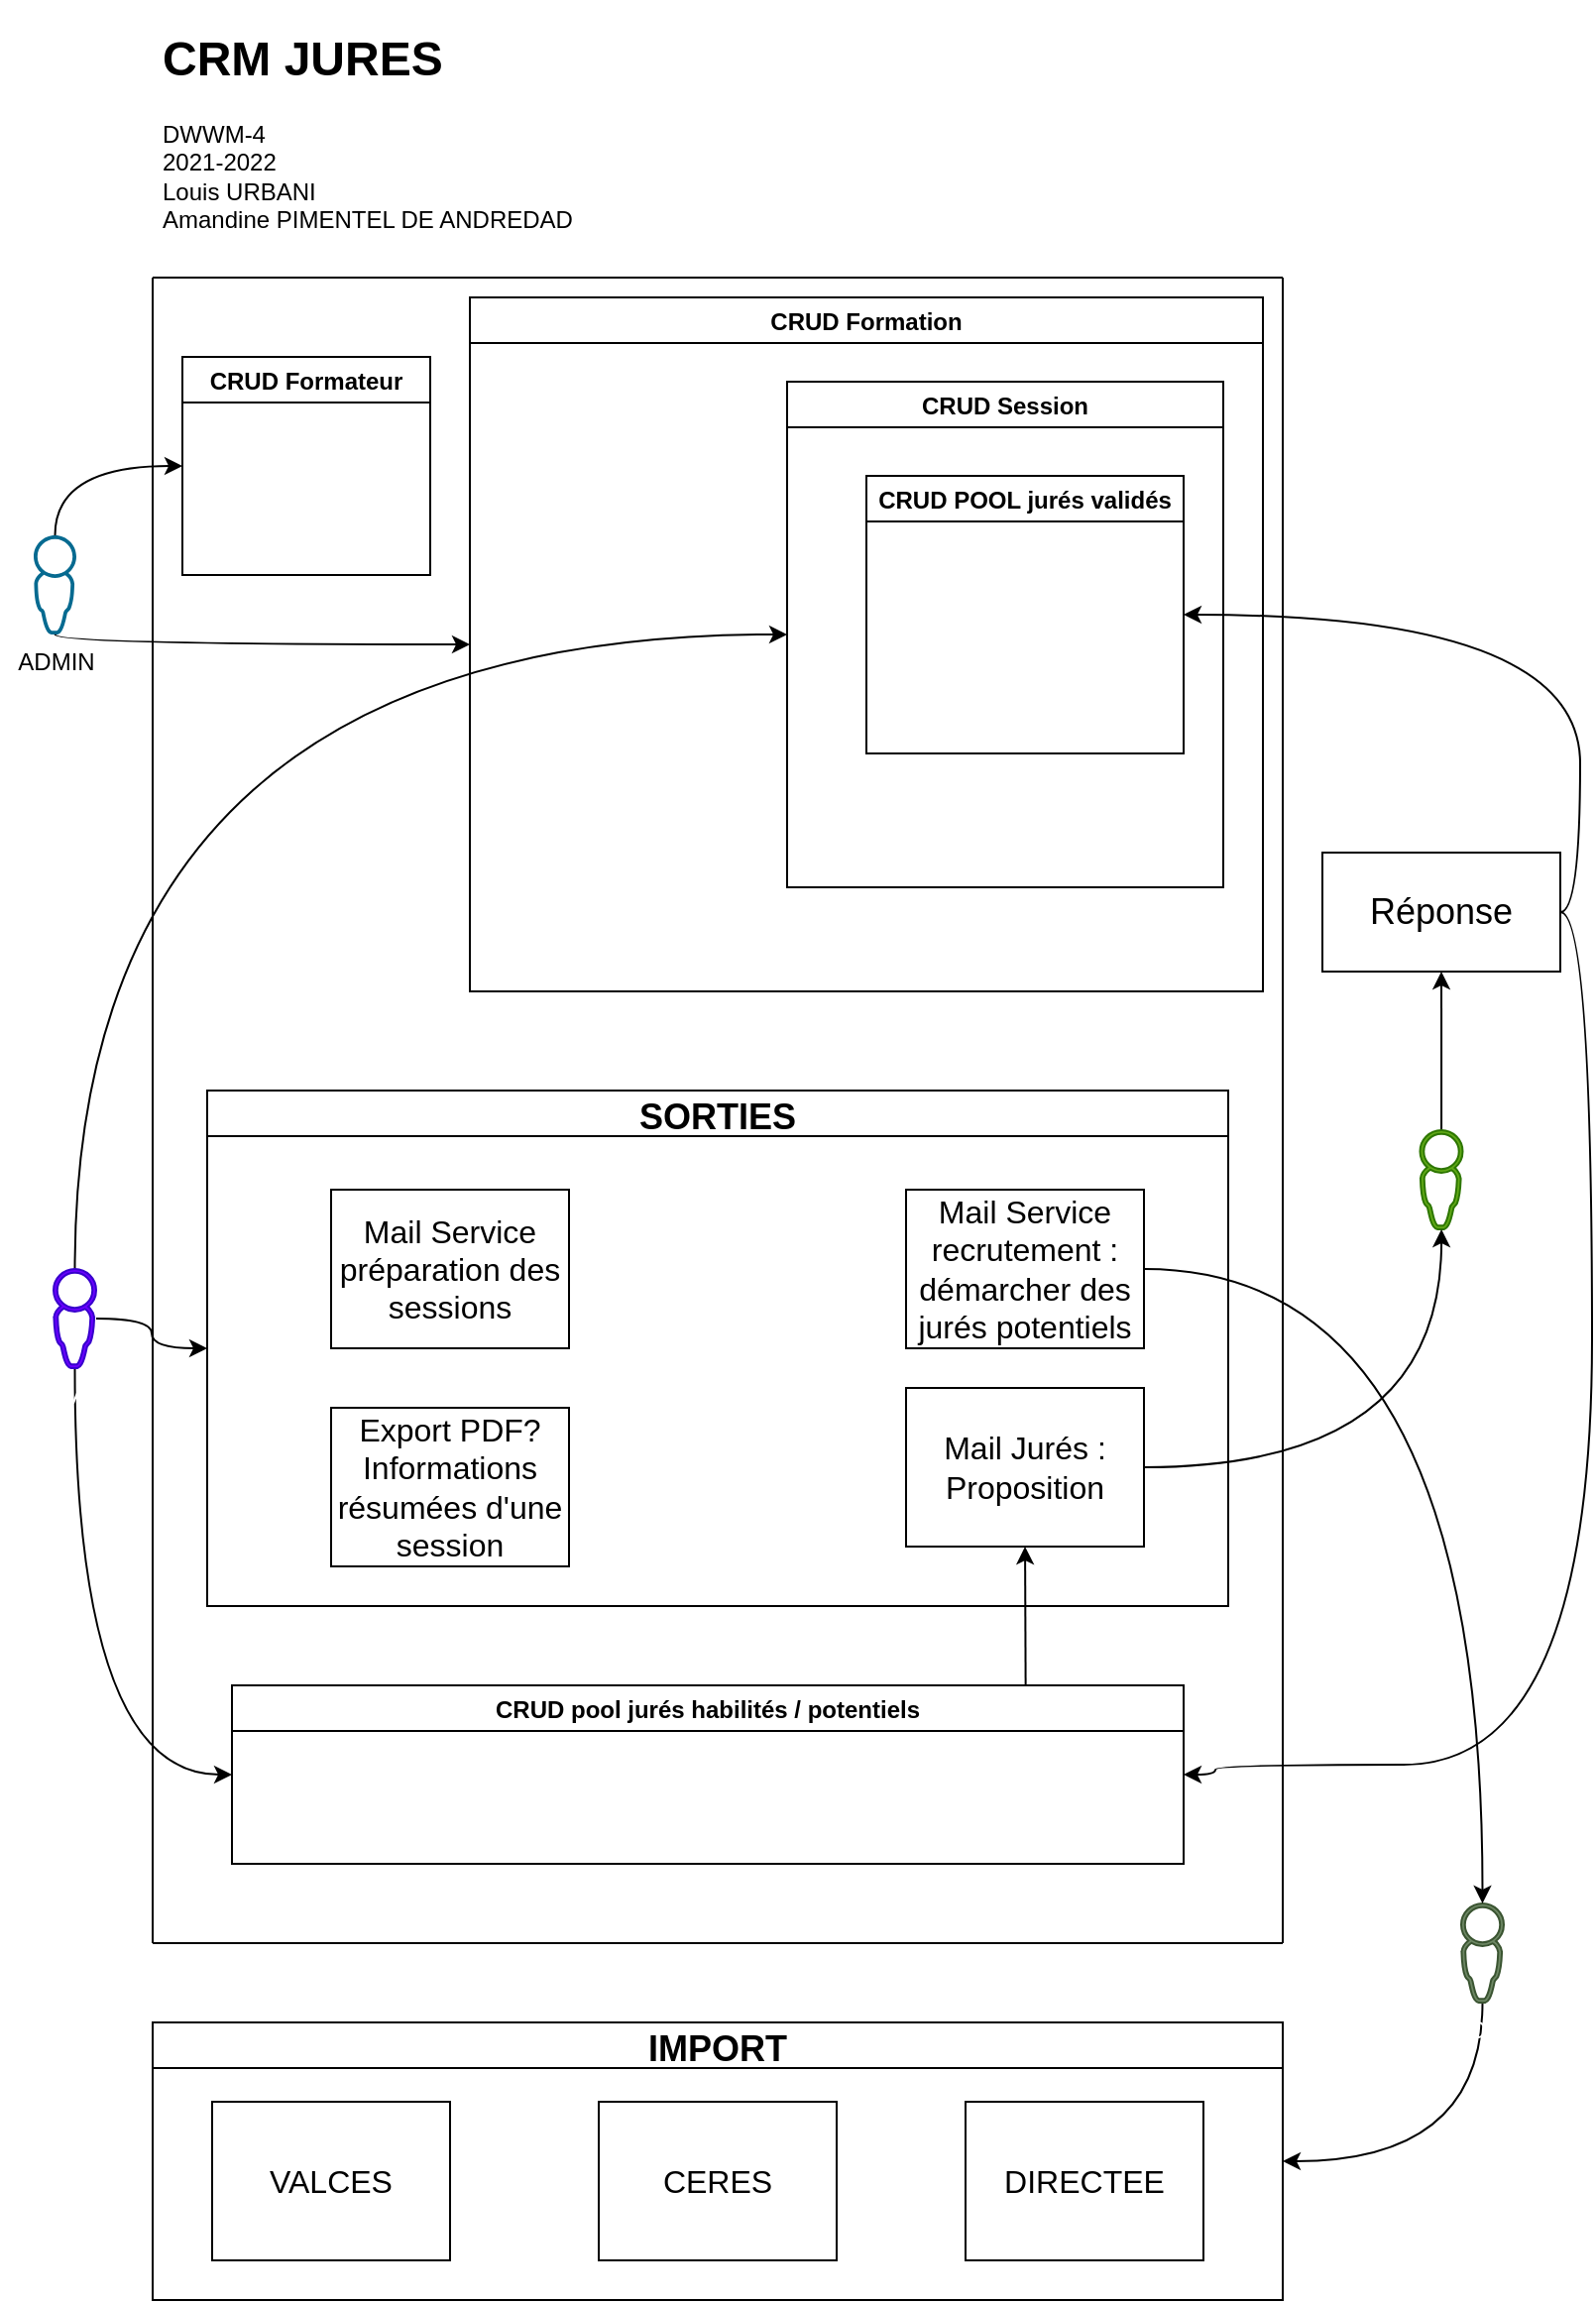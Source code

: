<mxfile>
    <diagram id="j8mKWiPFPsd4dTao6kFk" name="Page-1">
        <mxGraphModel dx="1963" dy="1129" grid="1" gridSize="10" guides="1" tooltips="1" connect="1" arrows="1" fold="1" page="1" pageScale="1" pageWidth="827" pageHeight="1169" math="0" shadow="0">
            <root>
                <mxCell id="0"/>
                <mxCell id="1" parent="0"/>
                <mxCell id="69" style="edgeStyle=orthogonalEdgeStyle;curved=1;orthogonalLoop=1;jettySize=auto;html=1;entryX=0;entryY=0.5;entryDx=0;entryDy=0;" edge="1" parent="1" source="3" target="7">
                    <mxGeometry relative="1" as="geometry">
                        <mxPoint x="35" y="260" as="sourcePoint"/>
                        <Array as="points">
                            <mxPoint x="35" y="235"/>
                        </Array>
                    </mxGeometry>
                </mxCell>
                <mxCell id="70" style="edgeStyle=orthogonalEdgeStyle;curved=1;orthogonalLoop=1;jettySize=auto;html=1;entryX=0;entryY=0.5;entryDx=0;entryDy=0;" edge="1" parent="1" source="3" target="8">
                    <mxGeometry relative="1" as="geometry">
                        <Array as="points">
                            <mxPoint x="35" y="325"/>
                        </Array>
                    </mxGeometry>
                </mxCell>
                <mxCell id="3" value="ADMIN" style="pointerEvents=1;shadow=0;dashed=0;html=1;strokeColor=none;aspect=fixed;labelPosition=center;verticalLabelPosition=bottom;verticalAlign=top;align=center;outlineConnect=0;shape=mxgraph.vvd.administrator;fillColor=#066A90;" parent="1" vertex="1">
                    <mxGeometry x="24" y="270" width="21.5" height="50" as="geometry"/>
                </mxCell>
                <mxCell id="51" style="edgeStyle=orthogonalEdgeStyle;curved=1;orthogonalLoop=1;jettySize=auto;html=1;entryX=0;entryY=0.5;entryDx=0;entryDy=0;" edge="1" parent="1" source="4" target="10">
                    <mxGeometry relative="1" as="geometry">
                        <Array as="points">
                            <mxPoint x="45" y="320"/>
                        </Array>
                    </mxGeometry>
                </mxCell>
                <mxCell id="72" style="edgeStyle=orthogonalEdgeStyle;curved=1;orthogonalLoop=1;jettySize=auto;html=1;entryX=0;entryY=0.5;entryDx=0;entryDy=0;" edge="1" parent="1" source="4" target="11">
                    <mxGeometry relative="1" as="geometry"/>
                </mxCell>
                <mxCell id="73" style="edgeStyle=orthogonalEdgeStyle;curved=1;orthogonalLoop=1;jettySize=auto;html=1;entryX=0;entryY=0.5;entryDx=0;entryDy=0;" edge="1" parent="1" source="4" target="35">
                    <mxGeometry relative="1" as="geometry">
                        <Array as="points">
                            <mxPoint x="45" y="895"/>
                        </Array>
                    </mxGeometry>
                </mxCell>
                <mxCell id="4" value="FORMATEUR" style="pointerEvents=1;shadow=0;dashed=0;html=1;strokeColor=#3700CC;aspect=fixed;labelPosition=center;verticalLabelPosition=bottom;verticalAlign=top;align=center;outlineConnect=0;shape=mxgraph.vvd.administrator;fillColor=#6a00ff;fontColor=#ffffff;" parent="1" vertex="1">
                    <mxGeometry x="34" y="640" width="21.5" height="50" as="geometry"/>
                </mxCell>
                <mxCell id="6" value="" style="endArrow=none;html=1;" parent="1" edge="1">
                    <mxGeometry width="50" height="50" relative="1" as="geometry">
                        <mxPoint x="84" y="980" as="sourcePoint"/>
                        <mxPoint x="84" y="140" as="targetPoint"/>
                    </mxGeometry>
                </mxCell>
                <mxCell id="7" value="CRUD Formateur" style="swimlane;" parent="1" vertex="1">
                    <mxGeometry x="99" y="180" width="125" height="110" as="geometry"/>
                </mxCell>
                <mxCell id="8" value="CRUD Formation" style="swimlane;" parent="1" vertex="1">
                    <mxGeometry x="244" y="150" width="400" height="350" as="geometry"/>
                </mxCell>
                <mxCell id="10" value="CRUD Session" style="swimlane;" parent="8" vertex="1">
                    <mxGeometry x="160" y="42.5" width="220" height="255" as="geometry"/>
                </mxCell>
                <mxCell id="38" value="CRUD POOL jurés validés" style="swimlane;" vertex="1" parent="10">
                    <mxGeometry x="40" y="47.5" width="160" height="140" as="geometry"/>
                </mxCell>
                <mxCell id="9" value="" style="endArrow=none;html=1;" parent="1" edge="1">
                    <mxGeometry width="50" height="50" relative="1" as="geometry">
                        <mxPoint x="654" y="980" as="sourcePoint"/>
                        <mxPoint x="654" y="140" as="targetPoint"/>
                    </mxGeometry>
                </mxCell>
                <mxCell id="11" value="SORTIES" style="swimlane;fontSize=18;" parent="1" vertex="1">
                    <mxGeometry x="111.5" y="550" width="515" height="260" as="geometry"/>
                </mxCell>
                <mxCell id="17" value="Mail Jurés :&lt;br style=&quot;font-size: 16px;&quot;&gt;Proposition" style="whiteSpace=wrap;html=1;fontSize=16;" vertex="1" parent="11">
                    <mxGeometry x="352.5" y="150" width="120" height="80" as="geometry"/>
                </mxCell>
                <mxCell id="18" value="Mail Service préparation des sessions" style="whiteSpace=wrap;html=1;fontSize=16;" vertex="1" parent="11">
                    <mxGeometry x="62.5" y="50" width="120" height="80" as="geometry"/>
                </mxCell>
                <mxCell id="22" value="Export PDF?&lt;br style=&quot;font-size: 16px;&quot;&gt;Informations résumées d'une session" style="whiteSpace=wrap;html=1;fontSize=16;" vertex="1" parent="11">
                    <mxGeometry x="62.5" y="160" width="120" height="80" as="geometry"/>
                </mxCell>
                <mxCell id="23" value="Mail Service recrutement : démarcher des jurés potentiels" style="whiteSpace=wrap;html=1;fontSize=16;" vertex="1" parent="11">
                    <mxGeometry x="352.5" y="50" width="120" height="80" as="geometry"/>
                </mxCell>
                <mxCell id="12" value="" style="endArrow=none;html=1;" parent="1" edge="1">
                    <mxGeometry width="50" height="50" relative="1" as="geometry">
                        <mxPoint x="84" y="140" as="sourcePoint"/>
                        <mxPoint x="654" y="140" as="targetPoint"/>
                    </mxGeometry>
                </mxCell>
                <mxCell id="13" value="&lt;h1&gt;CRM JURES&lt;/h1&gt;&lt;div&gt;DWWM-4&lt;/div&gt;&lt;div&gt;2021-2022&lt;/div&gt;&lt;div&gt;Louis URBANI&lt;/div&gt;&lt;div&gt;Amandine PIMENTEL DE ANDREDAD&lt;/div&gt;" style="text;html=1;strokeColor=none;fillColor=none;spacing=5;spacingTop=-20;whiteSpace=wrap;overflow=hidden;rounded=0;align=left;" parent="1" vertex="1">
                    <mxGeometry x="84" y="10" width="230" height="120" as="geometry"/>
                </mxCell>
                <mxCell id="16" value="" style="endArrow=none;html=1;" parent="1" edge="1">
                    <mxGeometry width="50" height="50" relative="1" as="geometry">
                        <mxPoint x="84" y="980" as="sourcePoint"/>
                        <mxPoint x="654" y="980" as="targetPoint"/>
                        <Array as="points">
                            <mxPoint x="404" y="980"/>
                        </Array>
                    </mxGeometry>
                </mxCell>
                <mxCell id="24" value="IMPORT" style="swimlane;fontSize=18;" vertex="1" parent="1">
                    <mxGeometry x="84" y="1020" width="570" height="140" as="geometry"/>
                </mxCell>
                <mxCell id="25" value="VALCES" style="whiteSpace=wrap;html=1;fontSize=16;" vertex="1" parent="24">
                    <mxGeometry x="30" y="40" width="120" height="80" as="geometry"/>
                </mxCell>
                <mxCell id="28" value="CERES" style="whiteSpace=wrap;html=1;fontSize=16;" vertex="1" parent="24">
                    <mxGeometry x="225" y="40" width="120" height="80" as="geometry"/>
                </mxCell>
                <mxCell id="46" value="DIRECTEE&lt;span style=&quot;color: rgba(0 , 0 , 0 , 0) ; font-family: monospace ; font-size: 0px&quot;&gt;%3CmxGraphModel%3E%3Croot%3E%3CmxCell%20id%3D%220%22%2F%3E%3CmxCell%20id%3D%221%22%20parent%3D%220%22%2F%3E%3CmxCell%20id%3D%222%22%20value%3D%22CERES%22%20style%3D%22whiteSpace%3Dwrap%3Bhtml%3D1%3BfontSize%3D16%3B%22%20vertex%3D%221%22%20parent%3D%221%22%3E%3CmxGeometry%20x%3D%22857%22%20y%3D%22760%22%20width%3D%22120%22%20height%3D%2280%22%20as%3D%22geometry%22%2F%3E%3C%2FmxCell%3E%3C%2Froot%3E%3C%2FmxGraphModel%3E&lt;/span&gt;" style="whiteSpace=wrap;html=1;fontSize=16;" vertex="1" parent="24">
                    <mxGeometry x="410" y="40" width="120" height="80" as="geometry"/>
                </mxCell>
                <mxCell id="71" style="edgeStyle=orthogonalEdgeStyle;curved=1;orthogonalLoop=1;jettySize=auto;html=1;entryX=0.5;entryY=1;entryDx=0;entryDy=0;exitX=0.834;exitY=-0.003;exitDx=0;exitDy=0;exitPerimeter=0;" edge="1" parent="1" source="35" target="17">
                    <mxGeometry relative="1" as="geometry"/>
                </mxCell>
                <mxCell id="35" value="CRUD pool jurés habilités / potentiels" style="swimlane;startSize=23;" vertex="1" parent="1">
                    <mxGeometry x="124" y="850" width="480" height="90" as="geometry"/>
                </mxCell>
                <mxCell id="44" style="edgeStyle=orthogonalEdgeStyle;curved=1;orthogonalLoop=1;jettySize=auto;html=1;fontSize=18;entryX=1;entryY=0.5;entryDx=0;entryDy=0;exitX=1;exitY=0.5;exitDx=0;exitDy=0;" edge="1" parent="1" source="39" target="38">
                    <mxGeometry relative="1" as="geometry">
                        <Array as="points">
                            <mxPoint x="804" y="460"/>
                            <mxPoint x="804" y="310"/>
                        </Array>
                    </mxGeometry>
                </mxCell>
                <mxCell id="63" style="edgeStyle=orthogonalEdgeStyle;curved=1;orthogonalLoop=1;jettySize=auto;html=1;entryX=1;entryY=0.5;entryDx=0;entryDy=0;exitX=1;exitY=0.5;exitDx=0;exitDy=0;" edge="1" parent="1" source="39" target="35">
                    <mxGeometry relative="1" as="geometry">
                        <Array as="points">
                            <mxPoint x="810" y="460"/>
                            <mxPoint x="810" y="890"/>
                            <mxPoint x="620" y="890"/>
                            <mxPoint x="620" y="895"/>
                        </Array>
                    </mxGeometry>
                </mxCell>
                <mxCell id="39" value="Réponse" style="whiteSpace=wrap;html=1;fontSize=18;" vertex="1" parent="1">
                    <mxGeometry x="674" y="430" width="120" height="60" as="geometry"/>
                </mxCell>
                <mxCell id="65" style="edgeStyle=orthogonalEdgeStyle;curved=1;orthogonalLoop=1;jettySize=auto;html=1;entryX=0.5;entryY=1;entryDx=0;entryDy=0;" edge="1" parent="1" source="40" target="39">
                    <mxGeometry relative="1" as="geometry">
                        <Array as="points"/>
                    </mxGeometry>
                </mxCell>
                <mxCell id="40" value="JURE HABILITE" style="pointerEvents=1;shadow=0;dashed=0;html=1;strokeColor=#2D7600;aspect=fixed;labelPosition=center;verticalLabelPosition=bottom;verticalAlign=top;align=center;outlineConnect=0;shape=mxgraph.vvd.administrator;fillColor=#60a917;fontColor=#ffffff;" vertex="1" parent="1">
                    <mxGeometry x="723.25" y="570" width="21.5" height="50" as="geometry"/>
                </mxCell>
                <mxCell id="67" style="edgeStyle=orthogonalEdgeStyle;curved=1;orthogonalLoop=1;jettySize=auto;html=1;entryX=1;entryY=0.5;entryDx=0;entryDy=0;" edge="1" parent="1" source="41" target="24">
                    <mxGeometry relative="1" as="geometry">
                        <Array as="points">
                            <mxPoint x="755" y="1090"/>
                        </Array>
                    </mxGeometry>
                </mxCell>
                <mxCell id="41" value="JURE POTENTIEL" style="pointerEvents=1;shadow=0;dashed=0;html=1;strokeColor=#3A5431;aspect=fixed;labelPosition=center;verticalLabelPosition=bottom;verticalAlign=top;align=center;outlineConnect=0;shape=mxgraph.vvd.administrator;fillColor=#6d8764;fontColor=#ffffff;" vertex="1" parent="1">
                    <mxGeometry x="744" y="960" width="21.5" height="50" as="geometry"/>
                </mxCell>
                <mxCell id="42" style="edgeStyle=orthogonalEdgeStyle;curved=1;orthogonalLoop=1;jettySize=auto;html=1;fontSize=18;" edge="1" parent="1" source="23" target="41">
                    <mxGeometry relative="1" as="geometry"/>
                </mxCell>
                <mxCell id="48" style="edgeStyle=orthogonalEdgeStyle;orthogonalLoop=1;jettySize=auto;html=1;curved=1;" edge="1" parent="1" source="17" target="40">
                    <mxGeometry relative="1" as="geometry"/>
                </mxCell>
            </root>
        </mxGraphModel>
    </diagram>
</mxfile>